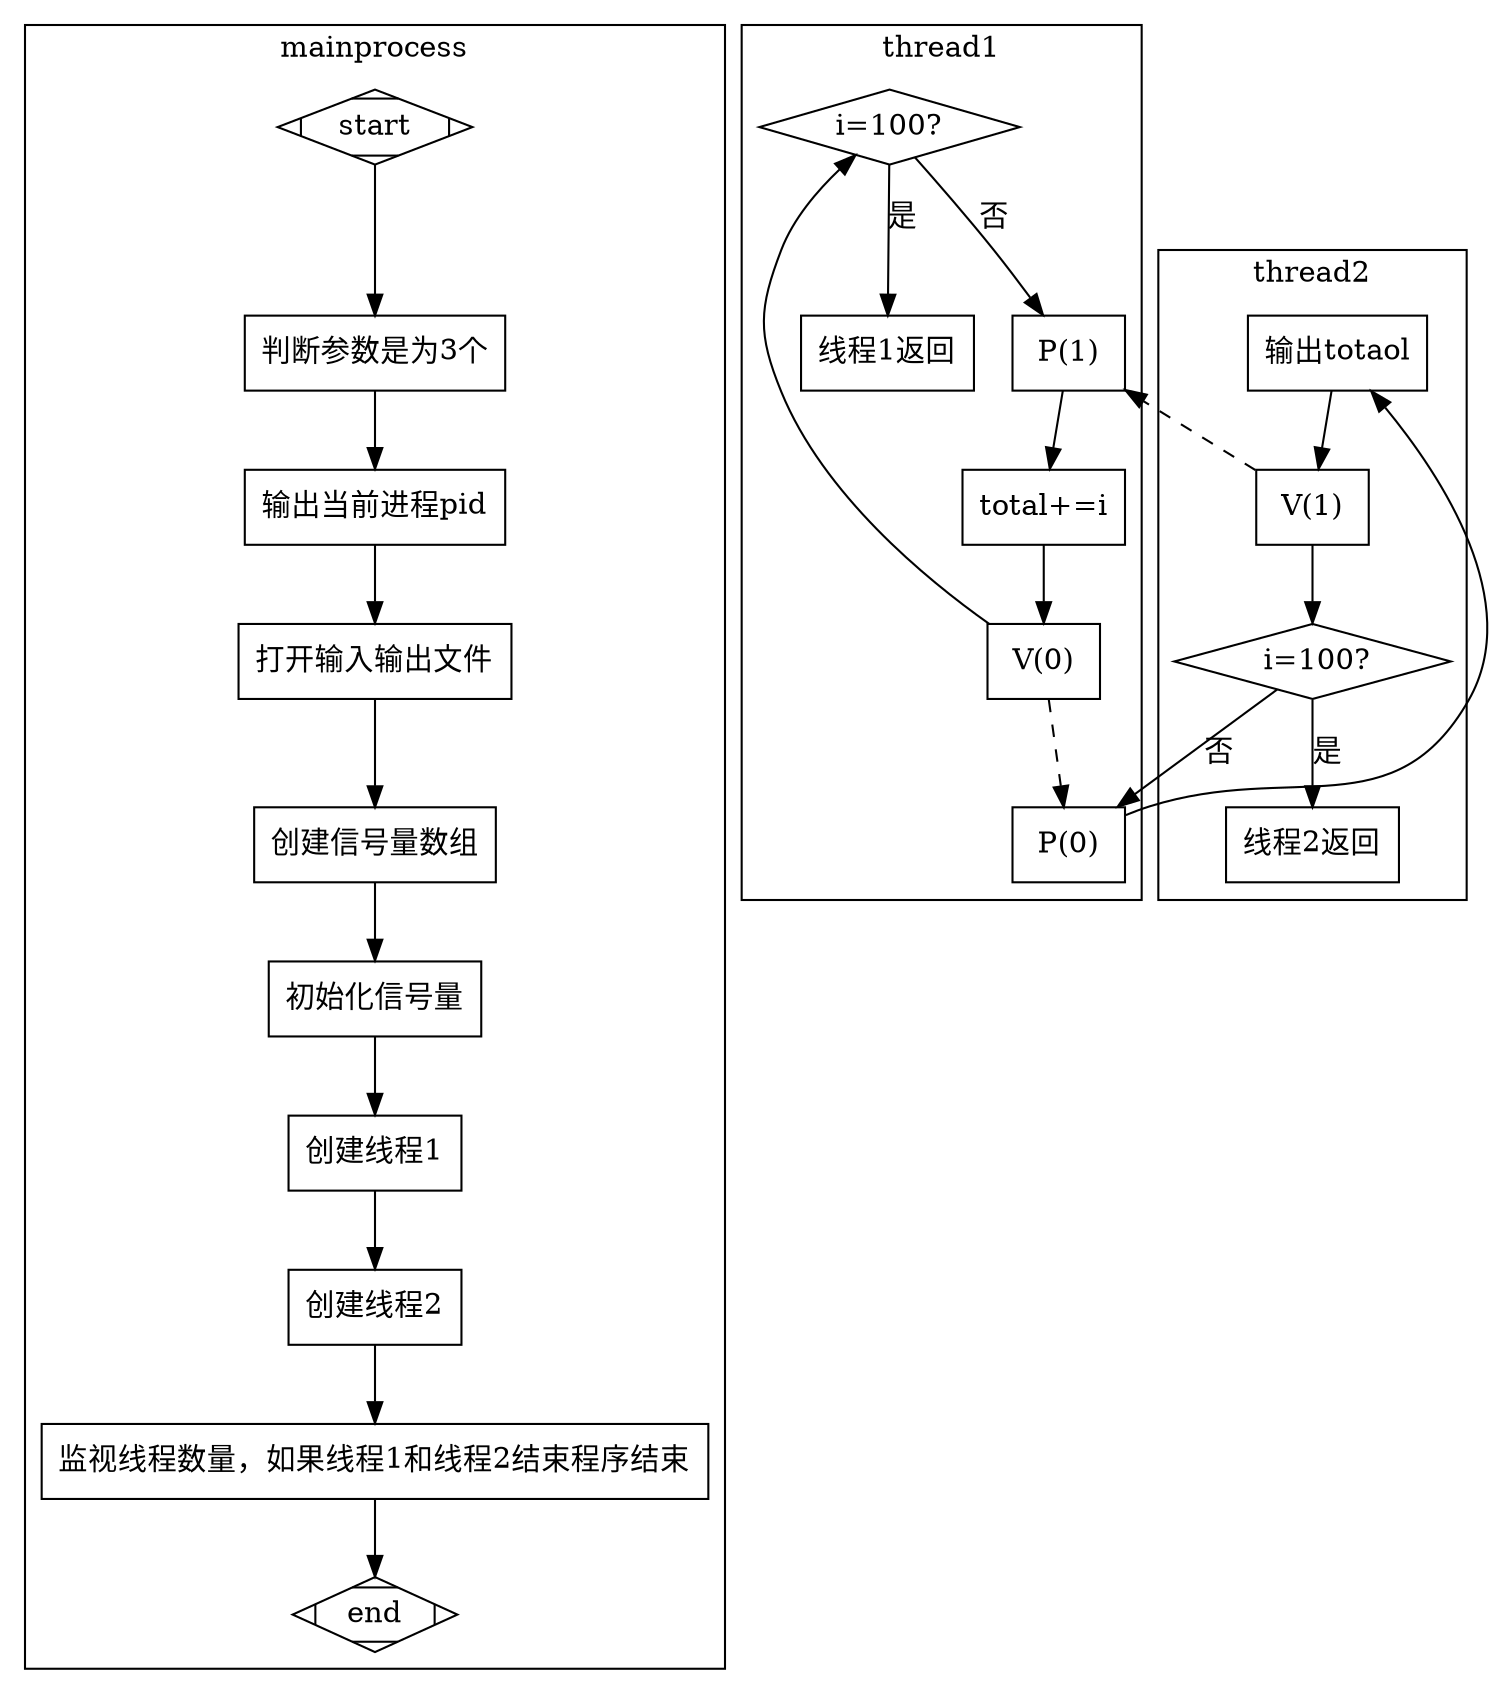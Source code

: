digraph demo
{
    subgraph cluster0
    {
        label=mainprocess
        start [shape=Mdiamond];
        end [shape=Mdiamond];
        node [shape="record"];
        start
        ->判断参数是为3个
        ->输出当前进程pid
        ->打开输入输出文件
        ->创建信号量数组
        ->初始化信号量
        ->创建线程1
        ->创建线程2
        ->监视线程数量，如果线程1和线程2结束程序结束
        ->end
    }
    subgraph cluster
    {
        label=thread1
        node [shape="record"];
        "i=100?" [shape="diamond"]
        "i=100?"->线程1返回[label=是]
        "i=100?"->"P(1)"[label=否]
        "P(1)"
        ->"total+=i"
        ->"V(0)"
        -> "i=100?"
        "V(0)"->"P(0)" [style=dashed]
    }
    subgraph cluster2
    {
        label=thread2
        node [shape="record"];
        " i=100?" [shape="diamond"]
        " i=100?"->线程2返回[label=是]
        " i=100?"->"P(0)"[label=否]
        "P(0)"  
        ->输出totaol
        ->"V(1)"
        ->" i=100?" 
        "V(1)"->"P(1)" [style=dashed]
    }
}
